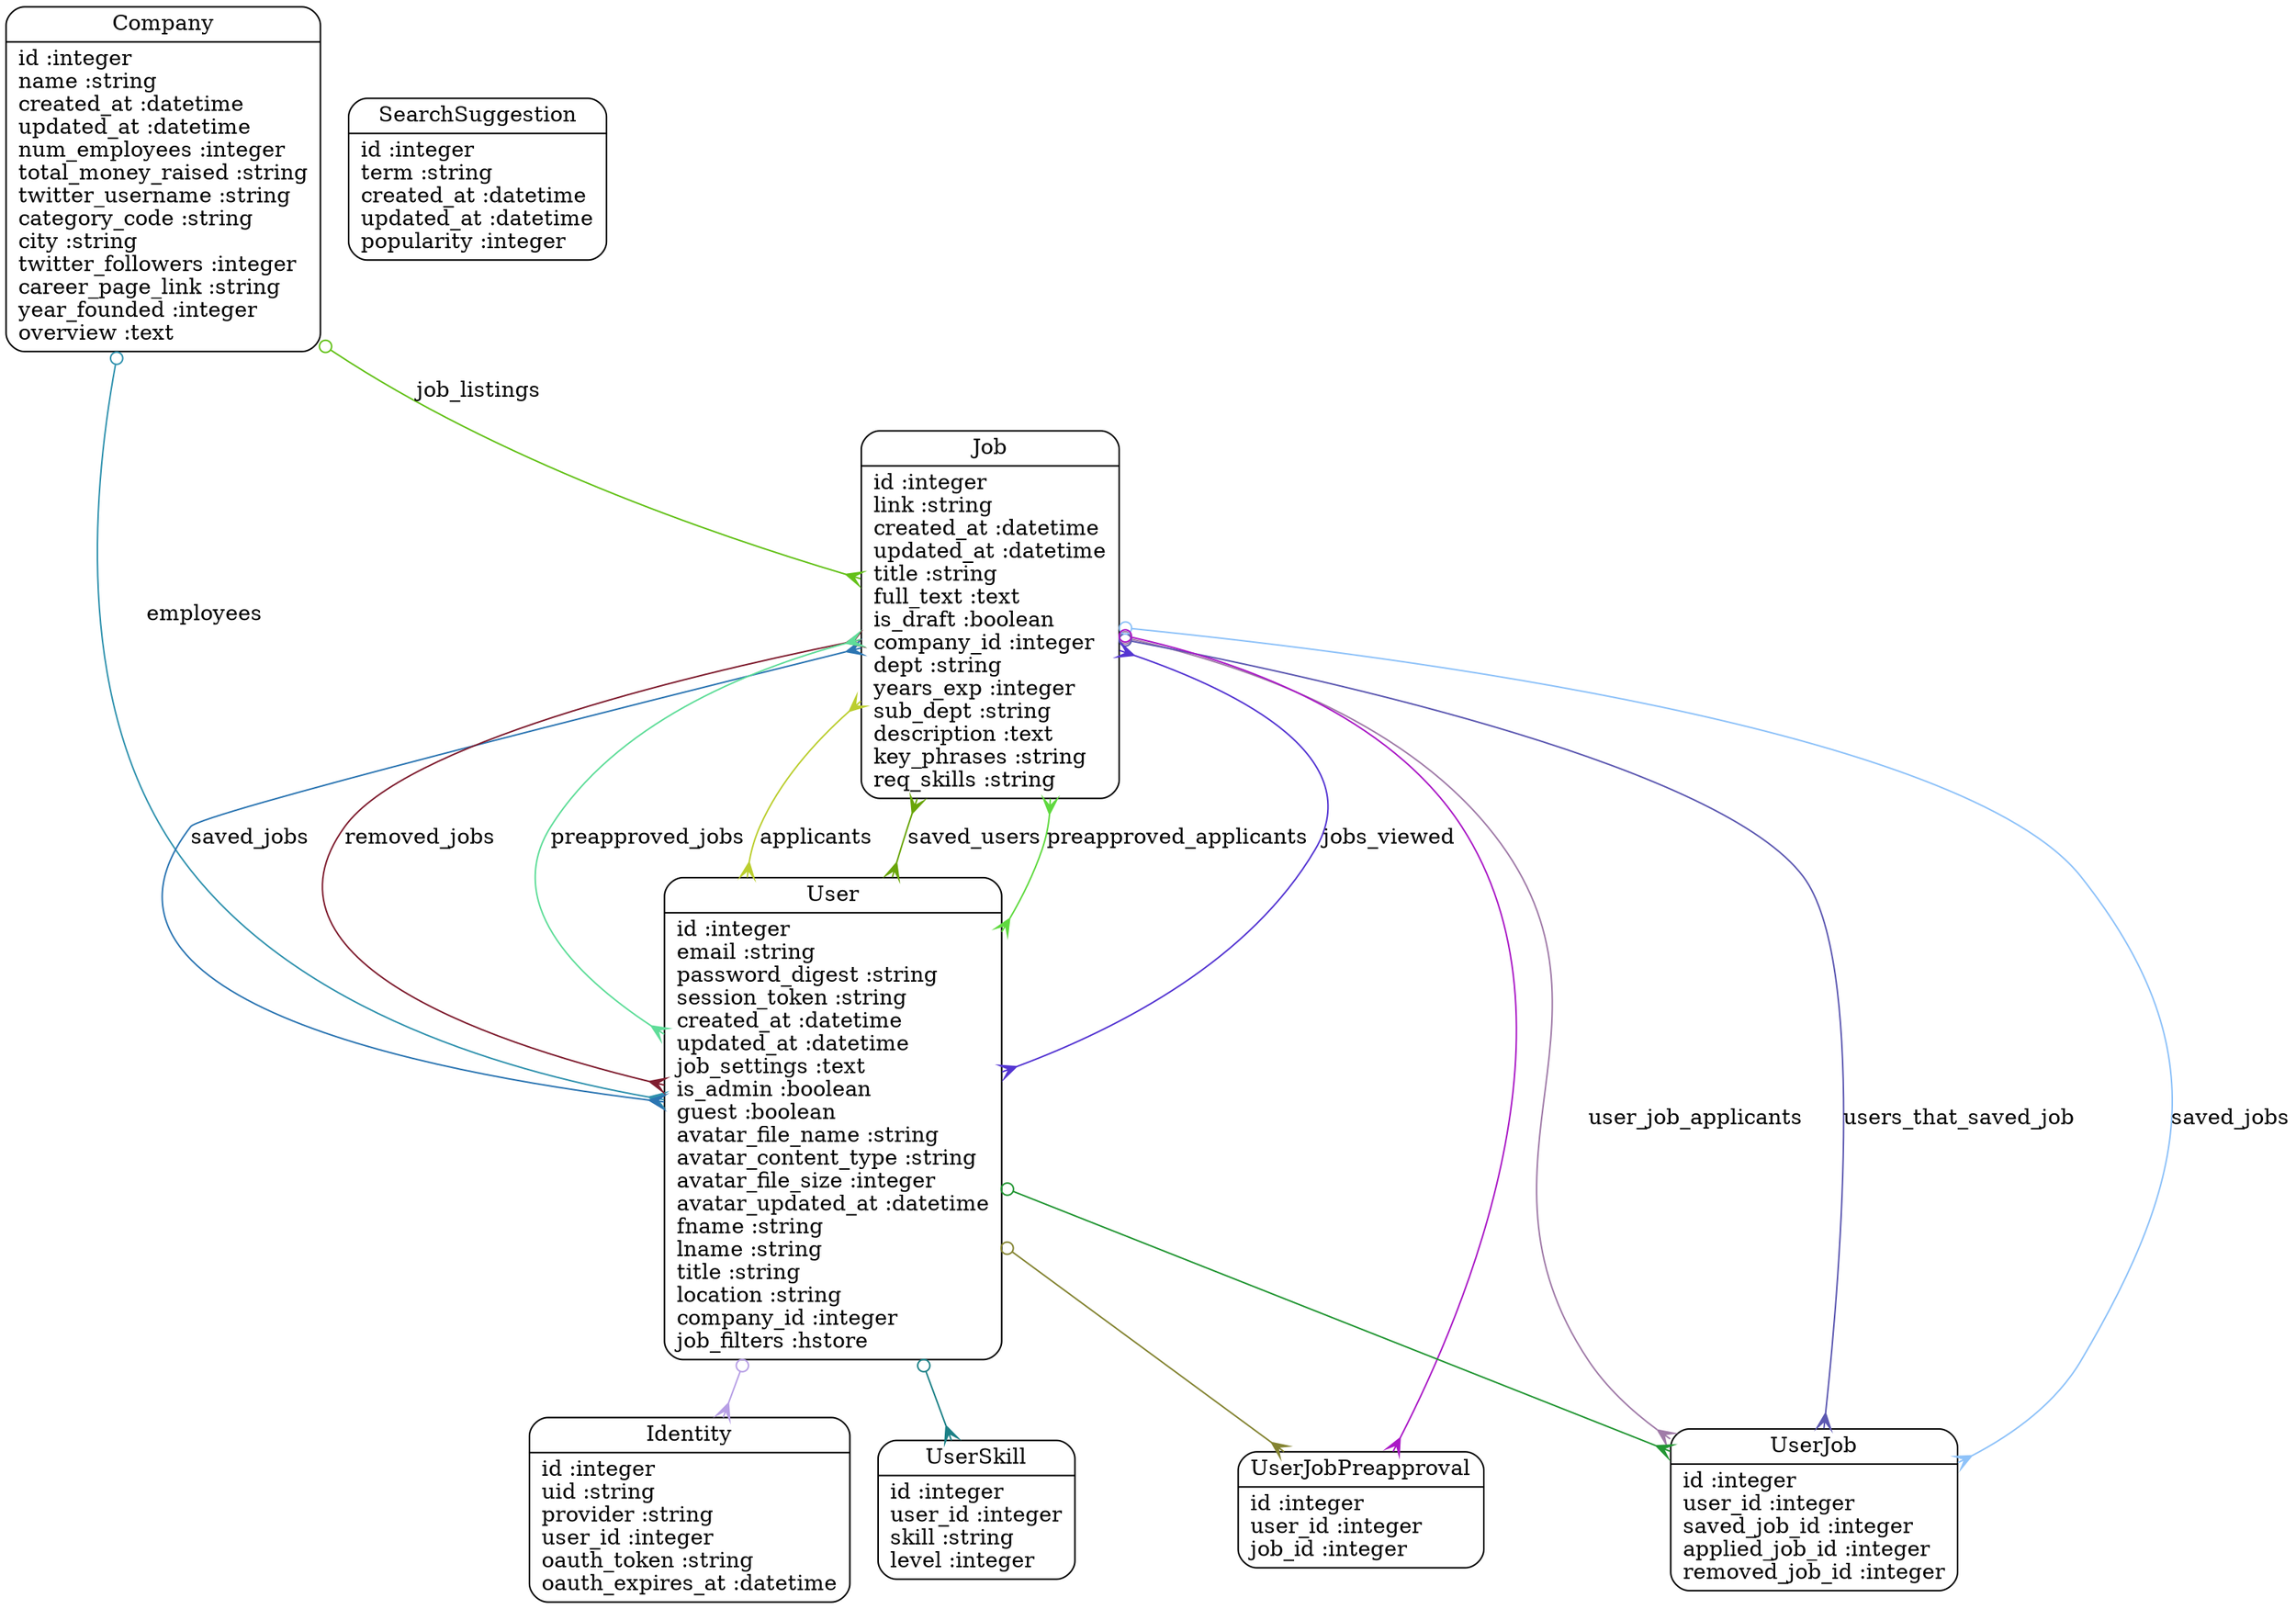 digraph models_diagram {
	graph[overlap=false, splines=true]
	"Company" [shape=Mrecord, label="{Company|id :integer\lname :string\lcreated_at :datetime\lupdated_at :datetime\lnum_employees :integer\ltotal_money_raised :string\ltwitter_username :string\lcategory_code :string\lcity :string\ltwitter_followers :integer\lcareer_page_link :string\lyear_founded :integer\loverview :text\l}"]
	"Identity" [shape=Mrecord, label="{Identity|id :integer\luid :string\lprovider :string\luser_id :integer\loauth_token :string\loauth_expires_at :datetime\l}"]
	"Job" [shape=Mrecord, label="{Job|id :integer\llink :string\lcreated_at :datetime\lupdated_at :datetime\ltitle :string\lfull_text :text\lis_draft :boolean\lcompany_id :integer\ldept :string\lyears_exp :integer\lsub_dept :string\ldescription :text\lkey_phrases :string\lreq_skills :string\l}"]
	"SearchSuggestion" [shape=Mrecord, label="{SearchSuggestion|id :integer\lterm :string\lcreated_at :datetime\lupdated_at :datetime\lpopularity :integer\l}"]
	"User" [shape=Mrecord, label="{User|id :integer\lemail :string\lpassword_digest :string\lsession_token :string\lcreated_at :datetime\lupdated_at :datetime\ljob_settings :text\lis_admin :boolean\lguest :boolean\lavatar_file_name :string\lavatar_content_type :string\lavatar_file_size :integer\lavatar_updated_at :datetime\lfname :string\llname :string\ltitle :string\llocation :string\lcompany_id :integer\ljob_filters :hstore\l}"]
	"UserJob" [shape=Mrecord, label="{UserJob|id :integer\luser_id :integer\lsaved_job_id :integer\lapplied_job_id :integer\lremoved_job_id :integer\l}"]
	"UserJobPreapproval" [shape=Mrecord, label="{UserJobPreapproval|id :integer\luser_id :integer\ljob_id :integer\l}"]
	"UserSkill" [shape=Mrecord, label="{UserSkill|id :integer\luser_id :integer\lskill :string\llevel :integer\l}"]
	"Company" -> "Job" [label="job_listings", arrowtail=odot, arrowhead=crow, dir=both color="#63C118"]
	"Company" -> "User" [label="employees", arrowtail=odot, arrowhead=crow, dir=both color="#3092AE"]
	"Job" -> "UserJob" [label="user_job_applicants", arrowtail=odot, arrowhead=crow, dir=both color="#A07BA8"]
	"Job" -> "UserJob" [label="users_that_saved_job", arrowtail=odot, arrowhead=crow, dir=both color="#5C58B1"]
	"Job" -> "UserJob" [label="saved_jobs", arrowtail=odot, arrowhead=crow, dir=both color="#8EC2F9"]
	"Job" -> "User" [label="applicants", arrowtail=crow, arrowhead=crow, dir=both color="#BBCE2F"]
	"Job" -> "User" [label="saved_users", arrowtail=crow, arrowhead=crow, dir=both color="#69A508"]
	"Job" -> "UserJobPreapproval" [arrowtail=odot, arrowhead=crow, dir=both color="#AA19C6"]
	"Job" -> "User" [label="preapproved_applicants", arrowtail=crow, arrowhead=crow, dir=both color="#5FD93F"]
	"User" -> "UserJob" [arrowtail=odot, arrowhead=crow, dir=both color="#229633"]
	"User" -> "Job" [label="jobs_viewed", arrowtail=crow, arrowhead=crow, dir=both color="#5435D2"]
	"User" -> "Job" [label="saved_jobs", arrowtail=crow, arrowhead=crow, dir=both color="#2B75B2"]
	"User" -> "Job" [label="removed_jobs", arrowtail=crow, arrowhead=crow, dir=both color="#7F1D2F"]
	"User" -> "UserJobPreapproval" [arrowtail=odot, arrowhead=crow, dir=both color="#848432"]
	"User" -> "Job" [label="preapproved_jobs", arrowtail=crow, arrowhead=crow, dir=both color="#5FDD99"]
	"User" -> "Identity" [arrowtail=odot, arrowhead=crow, dir=both color="#B79FE5"]
	"User" -> "UserSkill" [arrowtail=odot, arrowhead=crow, dir=both color="#1B8086"]
}
